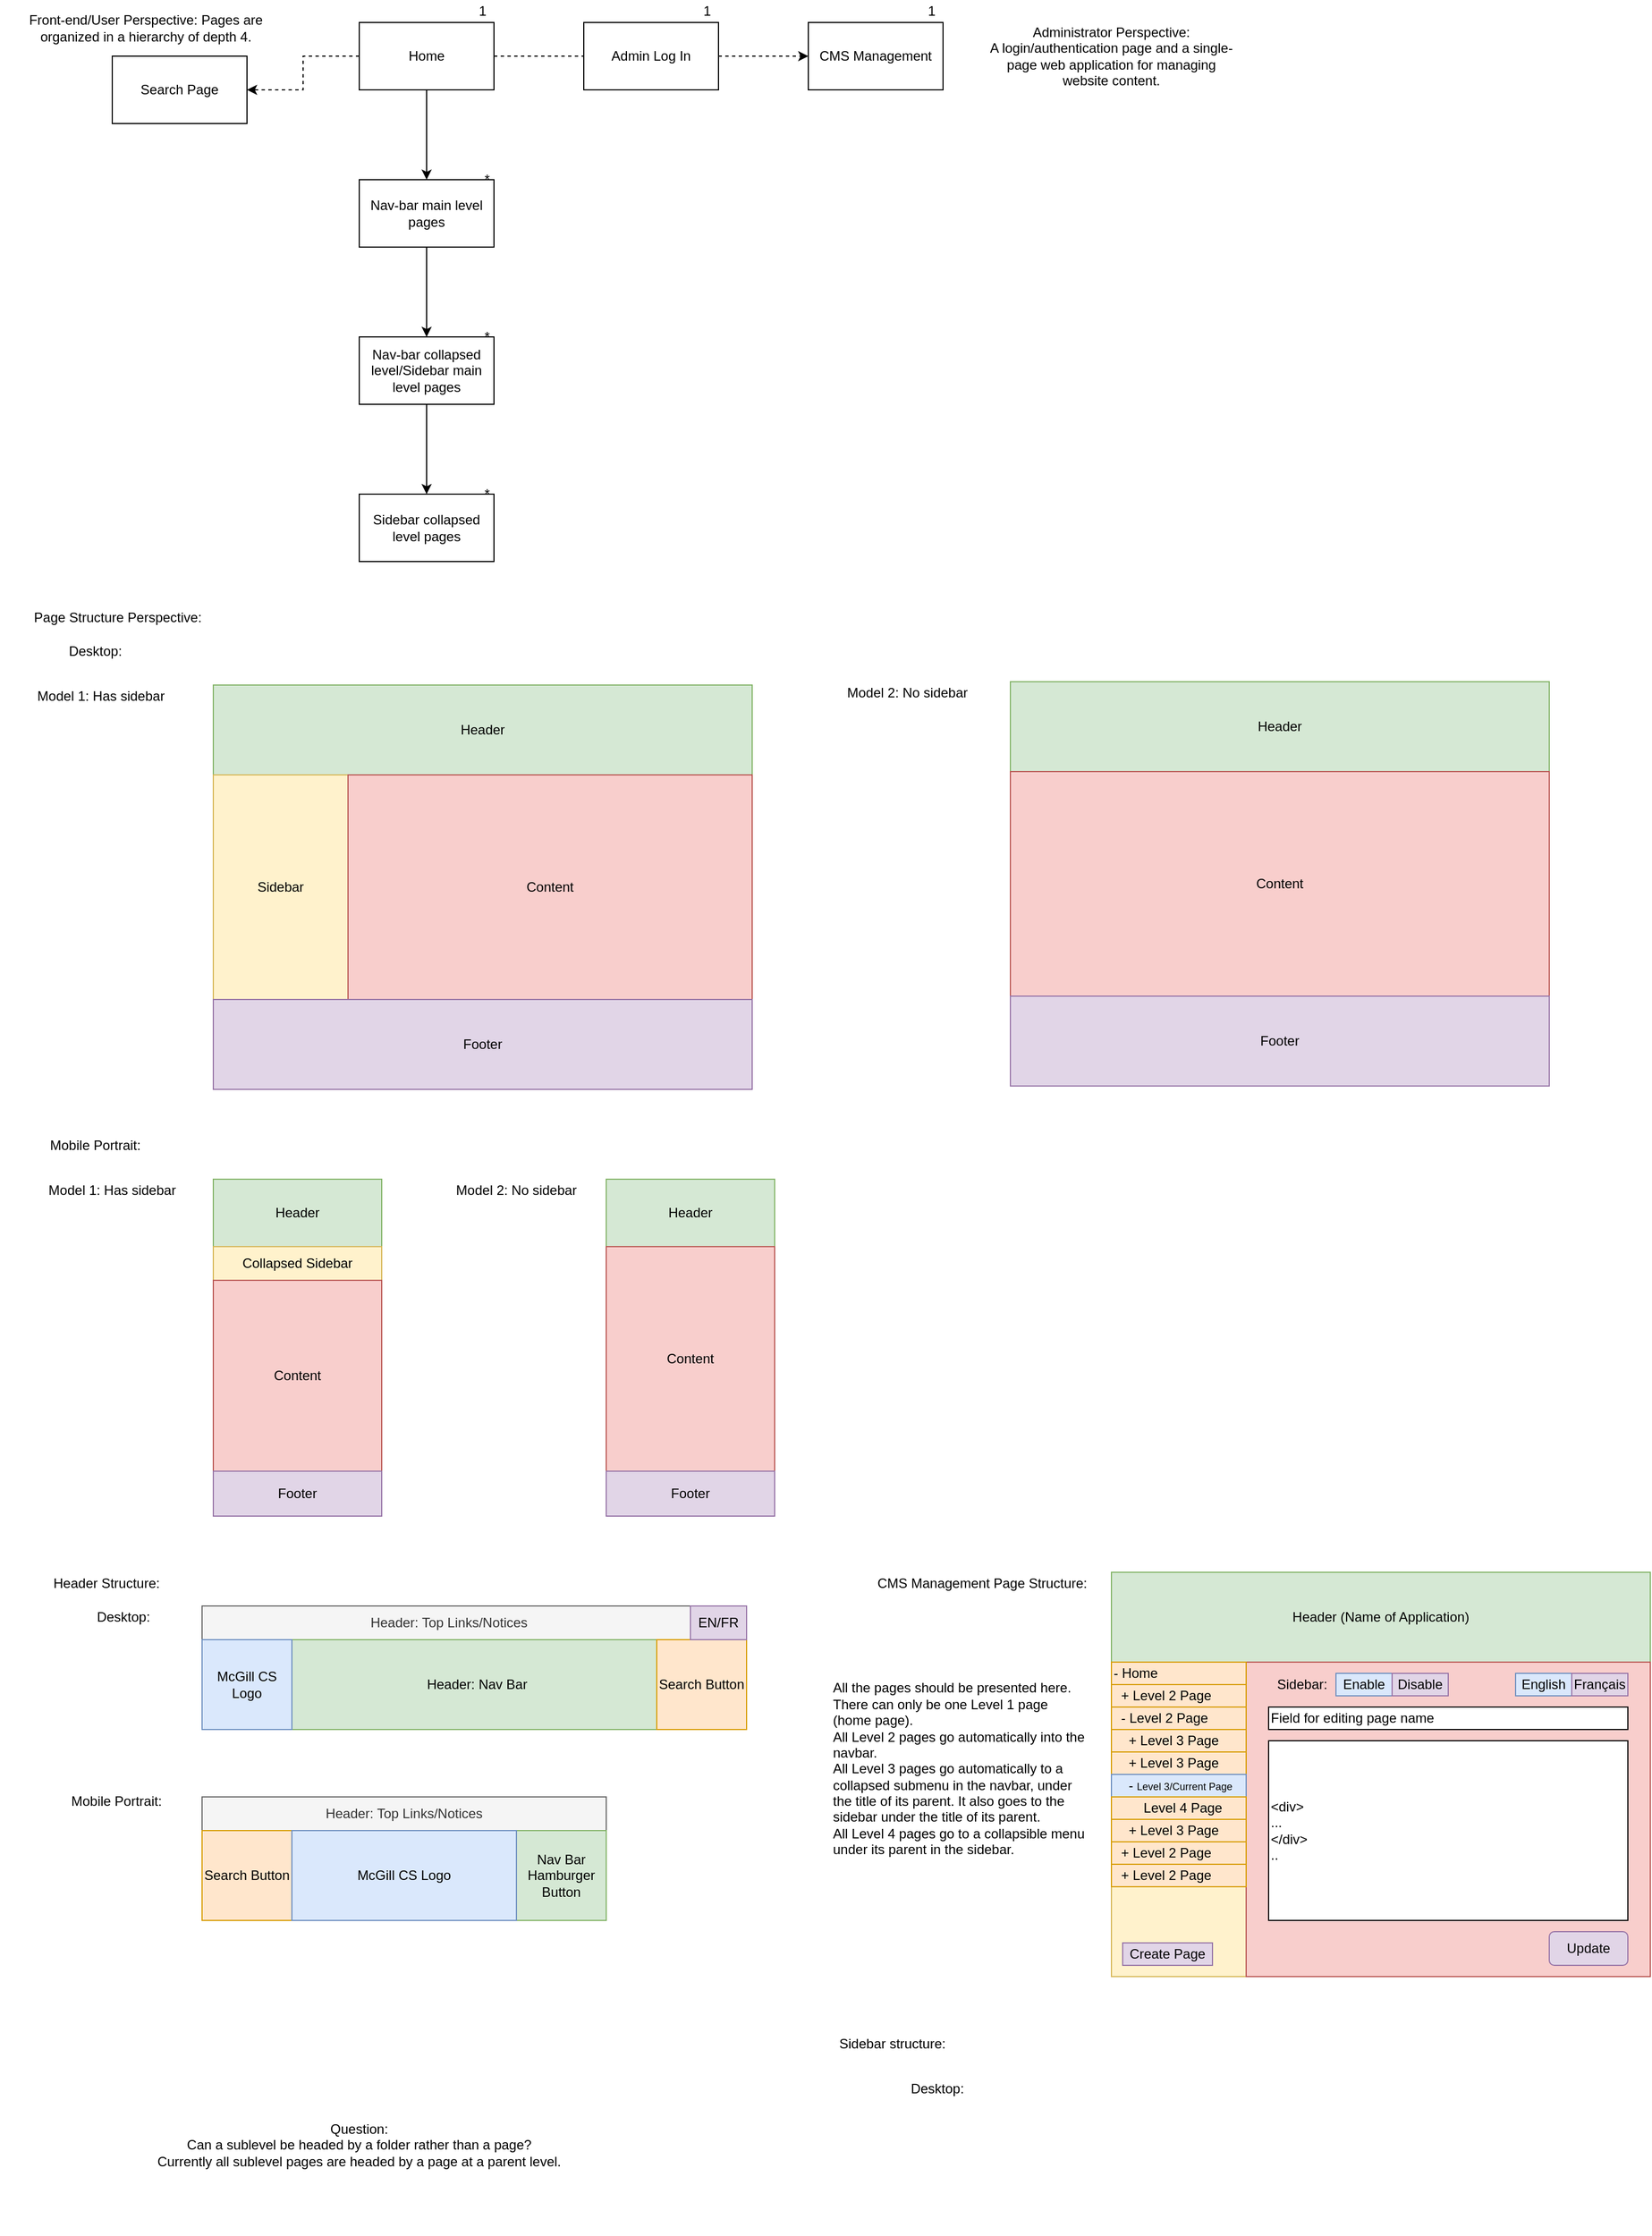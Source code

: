 <mxfile version="13.8.6" type="github">
  <diagram id="QSnDFyake2PTy4IfMd56" name="Page-1">
    <mxGraphModel dx="782" dy="380" grid="1" gridSize="10" guides="1" tooltips="1" connect="1" arrows="1" fold="1" page="1" pageScale="1" pageWidth="1169" pageHeight="1654" math="0" shadow="0">
      <root>
        <mxCell id="0" />
        <mxCell id="1" parent="0" />
        <mxCell id="RUTWPTI_gtGOaxQETF4y-32" value="" style="edgeStyle=orthogonalEdgeStyle;rounded=0;orthogonalLoop=1;jettySize=auto;html=1;" parent="1" source="RUTWPTI_gtGOaxQETF4y-24" target="RUTWPTI_gtGOaxQETF4y-31" edge="1">
          <mxGeometry relative="1" as="geometry" />
        </mxCell>
        <mxCell id="RUTWPTI_gtGOaxQETF4y-46" value="" style="edgeStyle=orthogonalEdgeStyle;rounded=0;orthogonalLoop=1;jettySize=auto;html=1;endArrow=none;endFill=0;dashed=1;" parent="1" source="RUTWPTI_gtGOaxQETF4y-24" target="RUTWPTI_gtGOaxQETF4y-45" edge="1">
          <mxGeometry relative="1" as="geometry" />
        </mxCell>
        <mxCell id="CUyNk7KK6p6xfK5Cvr3P-7" value="" style="edgeStyle=orthogonalEdgeStyle;rounded=0;orthogonalLoop=1;jettySize=auto;html=1;dashed=1;" edge="1" parent="1" source="RUTWPTI_gtGOaxQETF4y-24" target="CUyNk7KK6p6xfK5Cvr3P-6">
          <mxGeometry relative="1" as="geometry" />
        </mxCell>
        <mxCell id="RUTWPTI_gtGOaxQETF4y-24" value="Home" style="rounded=0;whiteSpace=wrap;html=1;" parent="1" vertex="1">
          <mxGeometry x="320" y="60" width="120" height="60" as="geometry" />
        </mxCell>
        <mxCell id="RUTWPTI_gtGOaxQETF4y-37" value="" style="edgeStyle=orthogonalEdgeStyle;rounded=0;orthogonalLoop=1;jettySize=auto;html=1;" parent="1" source="RUTWPTI_gtGOaxQETF4y-31" target="RUTWPTI_gtGOaxQETF4y-36" edge="1">
          <mxGeometry relative="1" as="geometry" />
        </mxCell>
        <mxCell id="RUTWPTI_gtGOaxQETF4y-31" value="Nav-bar main level pages" style="rounded=0;whiteSpace=wrap;html=1;" parent="1" vertex="1">
          <mxGeometry x="320" y="200" width="120" height="60" as="geometry" />
        </mxCell>
        <mxCell id="RUTWPTI_gtGOaxQETF4y-35" value="*" style="text;html=1;strokeColor=none;fillColor=none;align=center;verticalAlign=middle;whiteSpace=wrap;rounded=0;" parent="1" vertex="1">
          <mxGeometry x="414" y="190" width="40" height="20" as="geometry" />
        </mxCell>
        <mxCell id="RUTWPTI_gtGOaxQETF4y-41" value="" style="edgeStyle=orthogonalEdgeStyle;rounded=0;orthogonalLoop=1;jettySize=auto;html=1;" parent="1" source="RUTWPTI_gtGOaxQETF4y-36" target="RUTWPTI_gtGOaxQETF4y-40" edge="1">
          <mxGeometry relative="1" as="geometry" />
        </mxCell>
        <mxCell id="RUTWPTI_gtGOaxQETF4y-36" value="Nav-bar collapsed level/Sidebar main level pages" style="rounded=0;whiteSpace=wrap;html=1;" parent="1" vertex="1">
          <mxGeometry x="320" y="340" width="120" height="60" as="geometry" />
        </mxCell>
        <mxCell id="RUTWPTI_gtGOaxQETF4y-38" value="1" style="text;html=1;strokeColor=none;fillColor=none;align=center;verticalAlign=middle;whiteSpace=wrap;rounded=0;" parent="1" vertex="1">
          <mxGeometry x="610" y="40" width="40" height="20" as="geometry" />
        </mxCell>
        <mxCell id="RUTWPTI_gtGOaxQETF4y-39" value="*" style="text;html=1;strokeColor=none;fillColor=none;align=center;verticalAlign=middle;whiteSpace=wrap;rounded=0;" parent="1" vertex="1">
          <mxGeometry x="414" y="330" width="40" height="20" as="geometry" />
        </mxCell>
        <mxCell id="RUTWPTI_gtGOaxQETF4y-40" value="Sidebar collapsed level pages" style="rounded=0;whiteSpace=wrap;html=1;" parent="1" vertex="1">
          <mxGeometry x="320" y="480" width="120" height="60" as="geometry" />
        </mxCell>
        <mxCell id="RUTWPTI_gtGOaxQETF4y-42" value="*" style="text;html=1;strokeColor=none;fillColor=none;align=center;verticalAlign=middle;whiteSpace=wrap;rounded=0;" parent="1" vertex="1">
          <mxGeometry x="414" y="470" width="40" height="20" as="geometry" />
        </mxCell>
        <mxCell id="RUTWPTI_gtGOaxQETF4y-43" value="Front-end/User Perspective: Pages are organized in a hierarchy of depth 4." style="text;html=1;strokeColor=none;fillColor=none;align=center;verticalAlign=middle;whiteSpace=wrap;rounded=0;" parent="1" vertex="1">
          <mxGeometry y="55" width="260" height="20" as="geometry" />
        </mxCell>
        <mxCell id="RUTWPTI_gtGOaxQETF4y-44" value="Administrator Perspective:&lt;br&gt;A login/authentication page and a single-page web application for managing website content." style="text;html=1;strokeColor=none;fillColor=none;align=center;verticalAlign=middle;whiteSpace=wrap;rounded=0;" parent="1" vertex="1">
          <mxGeometry x="880" y="55" width="220" height="70" as="geometry" />
        </mxCell>
        <mxCell id="RUTWPTI_gtGOaxQETF4y-48" value="" style="edgeStyle=orthogonalEdgeStyle;rounded=0;orthogonalLoop=1;jettySize=auto;html=1;dashed=1;" parent="1" source="RUTWPTI_gtGOaxQETF4y-45" target="RUTWPTI_gtGOaxQETF4y-47" edge="1">
          <mxGeometry relative="1" as="geometry" />
        </mxCell>
        <mxCell id="RUTWPTI_gtGOaxQETF4y-45" value="Admin Log In" style="rounded=0;whiteSpace=wrap;html=1;" parent="1" vertex="1">
          <mxGeometry x="520" y="60" width="120" height="60" as="geometry" />
        </mxCell>
        <mxCell id="RUTWPTI_gtGOaxQETF4y-47" value="CMS Management" style="rounded=0;whiteSpace=wrap;html=1;" parent="1" vertex="1">
          <mxGeometry x="720" y="60" width="120" height="60" as="geometry" />
        </mxCell>
        <mxCell id="RUTWPTI_gtGOaxQETF4y-49" value="1" style="text;html=1;strokeColor=none;fillColor=none;align=center;verticalAlign=middle;whiteSpace=wrap;rounded=0;" parent="1" vertex="1">
          <mxGeometry x="410" y="40" width="40" height="20" as="geometry" />
        </mxCell>
        <mxCell id="RUTWPTI_gtGOaxQETF4y-50" value="1" style="text;html=1;strokeColor=none;fillColor=none;align=center;verticalAlign=middle;whiteSpace=wrap;rounded=0;" parent="1" vertex="1">
          <mxGeometry x="810" y="40" width="40" height="20" as="geometry" />
        </mxCell>
        <mxCell id="RUTWPTI_gtGOaxQETF4y-51" value="Page Structure Perspective:" style="text;html=1;strokeColor=none;fillColor=none;align=center;verticalAlign=middle;whiteSpace=wrap;rounded=0;" parent="1" vertex="1">
          <mxGeometry y="580" width="210" height="20" as="geometry" />
        </mxCell>
        <mxCell id="RUTWPTI_gtGOaxQETF4y-53" value="Desktop:" style="text;html=1;strokeColor=none;fillColor=none;align=center;verticalAlign=middle;whiteSpace=wrap;rounded=0;" parent="1" vertex="1">
          <mxGeometry x="50" y="610" width="70" height="20" as="geometry" />
        </mxCell>
        <mxCell id="RUTWPTI_gtGOaxQETF4y-55" value="Model 1: Has sidebar" style="text;html=1;strokeColor=none;fillColor=none;align=center;verticalAlign=middle;whiteSpace=wrap;rounded=0;" parent="1" vertex="1">
          <mxGeometry x="10" y="650" width="160" height="20" as="geometry" />
        </mxCell>
        <mxCell id="RUTWPTI_gtGOaxQETF4y-63" value="Model 2: No sidebar&amp;nbsp;" style="text;html=1;strokeColor=none;fillColor=none;align=center;verticalAlign=middle;whiteSpace=wrap;rounded=0;" parent="1" vertex="1">
          <mxGeometry x="730" y="647" width="160" height="20" as="geometry" />
        </mxCell>
        <mxCell id="RUTWPTI_gtGOaxQETF4y-64" value="" style="group" parent="1" vertex="1" connectable="0">
          <mxGeometry x="190" y="650" width="480" height="360" as="geometry" />
        </mxCell>
        <mxCell id="RUTWPTI_gtGOaxQETF4y-52" value="" style="rounded=0;whiteSpace=wrap;html=1;" parent="RUTWPTI_gtGOaxQETF4y-64" vertex="1">
          <mxGeometry width="480" height="360" as="geometry" />
        </mxCell>
        <mxCell id="RUTWPTI_gtGOaxQETF4y-57" value="Header" style="rounded=0;whiteSpace=wrap;html=1;fillColor=#d5e8d4;strokeColor=#82b366;" parent="RUTWPTI_gtGOaxQETF4y-64" vertex="1">
          <mxGeometry width="480" height="80" as="geometry" />
        </mxCell>
        <mxCell id="RUTWPTI_gtGOaxQETF4y-58" value="" style="rounded=0;whiteSpace=wrap;html=1;" parent="RUTWPTI_gtGOaxQETF4y-64" vertex="1">
          <mxGeometry y="80" width="480" height="190" as="geometry" />
        </mxCell>
        <mxCell id="RUTWPTI_gtGOaxQETF4y-59" value="Sidebar" style="rounded=0;whiteSpace=wrap;html=1;fillColor=#fff2cc;strokeColor=#d6b656;" parent="RUTWPTI_gtGOaxQETF4y-64" vertex="1">
          <mxGeometry y="80" width="120" height="200" as="geometry" />
        </mxCell>
        <mxCell id="RUTWPTI_gtGOaxQETF4y-60" value="Content" style="rounded=0;whiteSpace=wrap;html=1;fillColor=#f8cecc;strokeColor=#b85450;" parent="RUTWPTI_gtGOaxQETF4y-64" vertex="1">
          <mxGeometry x="120" y="80" width="360" height="200" as="geometry" />
        </mxCell>
        <mxCell id="RUTWPTI_gtGOaxQETF4y-62" value="Footer" style="rounded=0;whiteSpace=wrap;html=1;fillColor=#e1d5e7;strokeColor=#9673a6;" parent="RUTWPTI_gtGOaxQETF4y-64" vertex="1">
          <mxGeometry y="280" width="480" height="80" as="geometry" />
        </mxCell>
        <mxCell id="RUTWPTI_gtGOaxQETF4y-65" value="" style="group" parent="1" vertex="1" connectable="0">
          <mxGeometry x="900" y="647" width="480" height="360" as="geometry" />
        </mxCell>
        <mxCell id="RUTWPTI_gtGOaxQETF4y-66" value="" style="rounded=0;whiteSpace=wrap;html=1;" parent="RUTWPTI_gtGOaxQETF4y-65" vertex="1">
          <mxGeometry width="480" height="360" as="geometry" />
        </mxCell>
        <mxCell id="RUTWPTI_gtGOaxQETF4y-67" value="Header" style="rounded=0;whiteSpace=wrap;html=1;fillColor=#d5e8d4;strokeColor=#82b366;" parent="RUTWPTI_gtGOaxQETF4y-65" vertex="1">
          <mxGeometry width="480" height="80" as="geometry" />
        </mxCell>
        <mxCell id="RUTWPTI_gtGOaxQETF4y-68" value="" style="rounded=0;whiteSpace=wrap;html=1;" parent="RUTWPTI_gtGOaxQETF4y-65" vertex="1">
          <mxGeometry y="80" width="480" height="190" as="geometry" />
        </mxCell>
        <mxCell id="RUTWPTI_gtGOaxQETF4y-70" value="Content" style="rounded=0;whiteSpace=wrap;html=1;fillColor=#f8cecc;strokeColor=#b85450;" parent="RUTWPTI_gtGOaxQETF4y-65" vertex="1">
          <mxGeometry y="80" width="480" height="200" as="geometry" />
        </mxCell>
        <mxCell id="RUTWPTI_gtGOaxQETF4y-71" value="Footer" style="rounded=0;whiteSpace=wrap;html=1;fillColor=#e1d5e7;strokeColor=#9673a6;" parent="RUTWPTI_gtGOaxQETF4y-65" vertex="1">
          <mxGeometry y="280" width="480" height="80" as="geometry" />
        </mxCell>
        <mxCell id="RUTWPTI_gtGOaxQETF4y-72" value="Mobile Portrait:" style="text;html=1;strokeColor=none;fillColor=none;align=center;verticalAlign=middle;whiteSpace=wrap;rounded=0;" parent="1" vertex="1">
          <mxGeometry x="25" y="1050" width="120" height="20" as="geometry" />
        </mxCell>
        <mxCell id="RUTWPTI_gtGOaxQETF4y-74" value="Model 1: Has sidebar" style="text;html=1;strokeColor=none;fillColor=none;align=center;verticalAlign=middle;whiteSpace=wrap;rounded=0;" parent="1" vertex="1">
          <mxGeometry x="10" y="1090" width="180" height="20" as="geometry" />
        </mxCell>
        <mxCell id="RUTWPTI_gtGOaxQETF4y-79" value="" style="group" parent="1" vertex="1" connectable="0">
          <mxGeometry x="190" y="1090" width="150" height="300" as="geometry" />
        </mxCell>
        <mxCell id="RUTWPTI_gtGOaxQETF4y-73" value="" style="rounded=0;whiteSpace=wrap;html=1;" parent="RUTWPTI_gtGOaxQETF4y-79" vertex="1">
          <mxGeometry width="150" height="300" as="geometry" />
        </mxCell>
        <mxCell id="RUTWPTI_gtGOaxQETF4y-75" value="Header" style="rounded=0;whiteSpace=wrap;html=1;fillColor=#d5e8d4;strokeColor=#82b366;" parent="RUTWPTI_gtGOaxQETF4y-79" vertex="1">
          <mxGeometry width="150" height="60" as="geometry" />
        </mxCell>
        <mxCell id="RUTWPTI_gtGOaxQETF4y-76" value="Collapsed Sidebar" style="rounded=0;whiteSpace=wrap;html=1;fillColor=#fff2cc;strokeColor=#d6b656;" parent="RUTWPTI_gtGOaxQETF4y-79" vertex="1">
          <mxGeometry y="60" width="150" height="30" as="geometry" />
        </mxCell>
        <mxCell id="RUTWPTI_gtGOaxQETF4y-77" value="Content" style="rounded=0;whiteSpace=wrap;html=1;fillColor=#f8cecc;strokeColor=#b85450;" parent="RUTWPTI_gtGOaxQETF4y-79" vertex="1">
          <mxGeometry y="90" width="150" height="170" as="geometry" />
        </mxCell>
        <mxCell id="RUTWPTI_gtGOaxQETF4y-78" value="Footer" style="rounded=0;whiteSpace=wrap;html=1;fillColor=#e1d5e7;strokeColor=#9673a6;" parent="RUTWPTI_gtGOaxQETF4y-79" vertex="1">
          <mxGeometry y="260" width="150" height="40" as="geometry" />
        </mxCell>
        <mxCell id="RUTWPTI_gtGOaxQETF4y-80" value="Model 2: No sidebar" style="text;html=1;strokeColor=none;fillColor=none;align=center;verticalAlign=middle;whiteSpace=wrap;rounded=0;" parent="1" vertex="1">
          <mxGeometry x="370" y="1090" width="180" height="20" as="geometry" />
        </mxCell>
        <mxCell id="RUTWPTI_gtGOaxQETF4y-81" value="" style="group" parent="1" vertex="1" connectable="0">
          <mxGeometry x="540" y="1090" width="150" height="300" as="geometry" />
        </mxCell>
        <mxCell id="RUTWPTI_gtGOaxQETF4y-82" value="" style="rounded=0;whiteSpace=wrap;html=1;" parent="RUTWPTI_gtGOaxQETF4y-81" vertex="1">
          <mxGeometry width="150" height="300" as="geometry" />
        </mxCell>
        <mxCell id="RUTWPTI_gtGOaxQETF4y-83" value="Header" style="rounded=0;whiteSpace=wrap;html=1;fillColor=#d5e8d4;strokeColor=#82b366;" parent="RUTWPTI_gtGOaxQETF4y-81" vertex="1">
          <mxGeometry width="150" height="60" as="geometry" />
        </mxCell>
        <mxCell id="RUTWPTI_gtGOaxQETF4y-85" value="Content" style="rounded=0;whiteSpace=wrap;html=1;fillColor=#f8cecc;strokeColor=#b85450;" parent="RUTWPTI_gtGOaxQETF4y-81" vertex="1">
          <mxGeometry y="60" width="150" height="200" as="geometry" />
        </mxCell>
        <mxCell id="RUTWPTI_gtGOaxQETF4y-86" value="Footer" style="rounded=0;whiteSpace=wrap;html=1;fillColor=#e1d5e7;strokeColor=#9673a6;" parent="RUTWPTI_gtGOaxQETF4y-81" vertex="1">
          <mxGeometry y="260" width="150" height="40" as="geometry" />
        </mxCell>
        <mxCell id="RUTWPTI_gtGOaxQETF4y-87" value="Header Structure:" style="text;html=1;strokeColor=none;fillColor=none;align=center;verticalAlign=middle;whiteSpace=wrap;rounded=0;" parent="1" vertex="1">
          <mxGeometry x="10" y="1440" width="170" height="20" as="geometry" />
        </mxCell>
        <mxCell id="_HRSOLiywuqGR6BwUoaZ-6" value="Desktop:" style="text;html=1;strokeColor=none;fillColor=none;align=center;verticalAlign=middle;whiteSpace=wrap;rounded=0;" parent="1" vertex="1">
          <mxGeometry x="75" y="1470" width="70" height="20" as="geometry" />
        </mxCell>
        <mxCell id="_HRSOLiywuqGR6BwUoaZ-8" value="Mobile Portrait:&amp;nbsp;" style="text;html=1;strokeColor=none;fillColor=none;align=center;verticalAlign=middle;whiteSpace=wrap;rounded=0;" parent="1" vertex="1">
          <mxGeometry x="52.5" y="1634" width="105" height="20" as="geometry" />
        </mxCell>
        <mxCell id="_HRSOLiywuqGR6BwUoaZ-10" value="" style="group" parent="1" vertex="1" connectable="0">
          <mxGeometry x="180" y="1470" width="485" height="110" as="geometry" />
        </mxCell>
        <mxCell id="_HRSOLiywuqGR6BwUoaZ-1" value="" style="rounded=0;whiteSpace=wrap;html=1;" parent="_HRSOLiywuqGR6BwUoaZ-10" vertex="1">
          <mxGeometry width="485" height="110" as="geometry" />
        </mxCell>
        <mxCell id="_HRSOLiywuqGR6BwUoaZ-2" value="Header: Top Links/Notices" style="rounded=0;whiteSpace=wrap;html=1;fillColor=#f5f5f5;strokeColor=#666666;fontColor=#333333;" parent="_HRSOLiywuqGR6BwUoaZ-10" vertex="1">
          <mxGeometry width="440" height="30" as="geometry" />
        </mxCell>
        <mxCell id="_HRSOLiywuqGR6BwUoaZ-3" value="Header: Nav Bar" style="rounded=0;whiteSpace=wrap;html=1;fillColor=#d5e8d4;strokeColor=#82b366;" parent="_HRSOLiywuqGR6BwUoaZ-10" vertex="1">
          <mxGeometry x="80" y="30" width="330" height="80" as="geometry" />
        </mxCell>
        <mxCell id="_HRSOLiywuqGR6BwUoaZ-5" value="Search Button" style="rounded=0;whiteSpace=wrap;html=1;fillColor=#ffe6cc;strokeColor=#d79b00;" parent="_HRSOLiywuqGR6BwUoaZ-10" vertex="1">
          <mxGeometry x="405" y="30" width="80" height="80" as="geometry" />
        </mxCell>
        <mxCell id="_HRSOLiywuqGR6BwUoaZ-9" value="McGill CS Logo" style="rounded=0;whiteSpace=wrap;html=1;fillColor=#dae8fc;strokeColor=#6c8ebf;" parent="_HRSOLiywuqGR6BwUoaZ-10" vertex="1">
          <mxGeometry y="30" width="80" height="80" as="geometry" />
        </mxCell>
        <mxCell id="CUyNk7KK6p6xfK5Cvr3P-39" value="EN/FR" style="rounded=0;whiteSpace=wrap;html=1;align=center;fillColor=#e1d5e7;strokeColor=#9673a6;" vertex="1" parent="_HRSOLiywuqGR6BwUoaZ-10">
          <mxGeometry x="435" width="50" height="30" as="geometry" />
        </mxCell>
        <mxCell id="_HRSOLiywuqGR6BwUoaZ-11" value="" style="group" parent="1" vertex="1" connectable="0">
          <mxGeometry x="180" y="1640" width="485" height="110" as="geometry" />
        </mxCell>
        <mxCell id="_HRSOLiywuqGR6BwUoaZ-13" value="Header: Top Links/Notices" style="rounded=0;whiteSpace=wrap;html=1;fillColor=#f5f5f5;strokeColor=#666666;fontColor=#333333;" parent="_HRSOLiywuqGR6BwUoaZ-11" vertex="1">
          <mxGeometry width="360" height="30" as="geometry" />
        </mxCell>
        <mxCell id="_HRSOLiywuqGR6BwUoaZ-15" value="Nav Bar Hamburger Button" style="rounded=0;whiteSpace=wrap;html=1;fillColor=#d5e8d4;strokeColor=#82b366;" parent="_HRSOLiywuqGR6BwUoaZ-11" vertex="1">
          <mxGeometry x="280" y="30" width="80" height="80" as="geometry" />
        </mxCell>
        <mxCell id="_HRSOLiywuqGR6BwUoaZ-17" value="Search Button" style="rounded=0;whiteSpace=wrap;html=1;fillColor=#ffe6cc;strokeColor=#d79b00;" parent="_HRSOLiywuqGR6BwUoaZ-11" vertex="1">
          <mxGeometry y="30" width="80" height="80" as="geometry" />
        </mxCell>
        <mxCell id="_HRSOLiywuqGR6BwUoaZ-18" value="McGill CS Logo" style="rounded=0;whiteSpace=wrap;html=1;fillColor=#dae8fc;strokeColor=#6c8ebf;" parent="_HRSOLiywuqGR6BwUoaZ-11" vertex="1">
          <mxGeometry x="80" y="30" width="200" height="80" as="geometry" />
        </mxCell>
        <mxCell id="_HRSOLiywuqGR6BwUoaZ-19" value="CMS Management Page Structure:" style="text;html=1;strokeColor=none;fillColor=none;align=center;verticalAlign=middle;whiteSpace=wrap;rounded=0;" parent="1" vertex="1">
          <mxGeometry x="780" y="1440" width="190" height="20" as="geometry" />
        </mxCell>
        <mxCell id="_HRSOLiywuqGR6BwUoaZ-32" value="" style="group;verticalAlign=bottom;fillColor=#e1d5e7;strokeColor=#9673a6;align=left;" parent="1" vertex="1" connectable="0">
          <mxGeometry x="990" y="1440" width="480" height="360" as="geometry" />
        </mxCell>
        <mxCell id="_HRSOLiywuqGR6BwUoaZ-33" value="" style="rounded=0;whiteSpace=wrap;html=1;" parent="_HRSOLiywuqGR6BwUoaZ-32" vertex="1">
          <mxGeometry width="480" height="360" as="geometry" />
        </mxCell>
        <mxCell id="_HRSOLiywuqGR6BwUoaZ-34" value="Header (Name of Application)" style="rounded=0;whiteSpace=wrap;html=1;fillColor=#d5e8d4;strokeColor=#82b366;" parent="_HRSOLiywuqGR6BwUoaZ-32" vertex="1">
          <mxGeometry width="480" height="80" as="geometry" />
        </mxCell>
        <mxCell id="_HRSOLiywuqGR6BwUoaZ-35" value="" style="rounded=0;whiteSpace=wrap;html=1;" parent="_HRSOLiywuqGR6BwUoaZ-32" vertex="1">
          <mxGeometry y="80" width="480" height="190" as="geometry" />
        </mxCell>
        <mxCell id="_HRSOLiywuqGR6BwUoaZ-36" value="" style="rounded=0;whiteSpace=wrap;html=1;fillColor=#fff2cc;strokeColor=#d6b656;" parent="_HRSOLiywuqGR6BwUoaZ-32" vertex="1">
          <mxGeometry y="80" width="120" height="280" as="geometry" />
        </mxCell>
        <mxCell id="_HRSOLiywuqGR6BwUoaZ-37" value="" style="rounded=0;whiteSpace=wrap;html=1;fillColor=#f8cecc;strokeColor=#b85450;" parent="_HRSOLiywuqGR6BwUoaZ-32" vertex="1">
          <mxGeometry x="120" y="80" width="360" height="280" as="geometry" />
        </mxCell>
        <mxCell id="_HRSOLiywuqGR6BwUoaZ-40" value="- Home" style="rounded=0;whiteSpace=wrap;html=1;fillColor=#ffe6cc;strokeColor=#d79b00;align=left;" parent="_HRSOLiywuqGR6BwUoaZ-32" vertex="1">
          <mxGeometry y="80" width="120" height="20" as="geometry" />
        </mxCell>
        <mxCell id="_HRSOLiywuqGR6BwUoaZ-49" value="&amp;nbsp; + Level 2&amp;nbsp;Page" style="rounded=0;whiteSpace=wrap;html=1;fillColor=#ffe6cc;strokeColor=#d79b00;align=left;" parent="_HRSOLiywuqGR6BwUoaZ-32" vertex="1">
          <mxGeometry y="100" width="120" height="20" as="geometry" />
        </mxCell>
        <mxCell id="_HRSOLiywuqGR6BwUoaZ-50" value="&amp;nbsp; - Level 2&amp;nbsp;Page" style="rounded=0;whiteSpace=wrap;html=1;fillColor=#ffe6cc;strokeColor=#d79b00;align=left;" parent="_HRSOLiywuqGR6BwUoaZ-32" vertex="1">
          <mxGeometry y="120" width="120" height="20" as="geometry" />
        </mxCell>
        <mxCell id="_HRSOLiywuqGR6BwUoaZ-51" value="&amp;nbsp; &amp;nbsp; + Level 3 Page" style="rounded=0;whiteSpace=wrap;html=1;fillColor=#ffe6cc;strokeColor=#d79b00;align=left;" parent="_HRSOLiywuqGR6BwUoaZ-32" vertex="1">
          <mxGeometry y="140" width="120" height="20" as="geometry" />
        </mxCell>
        <mxCell id="_HRSOLiywuqGR6BwUoaZ-52" value="&amp;nbsp; &amp;nbsp; + Level 3 Page" style="rounded=0;whiteSpace=wrap;html=1;fillColor=#ffe6cc;strokeColor=#d79b00;align=left;" parent="_HRSOLiywuqGR6BwUoaZ-32" vertex="1">
          <mxGeometry y="160" width="120" height="20" as="geometry" />
        </mxCell>
        <mxCell id="_HRSOLiywuqGR6BwUoaZ-53" value="&amp;nbsp; &amp;nbsp; - &lt;font style=&quot;font-size: 9px&quot;&gt;Level 3/Current Page&amp;nbsp;&lt;/font&gt;" style="rounded=0;whiteSpace=wrap;html=1;fillColor=#dae8fc;strokeColor=#6c8ebf;align=left;" parent="_HRSOLiywuqGR6BwUoaZ-32" vertex="1">
          <mxGeometry y="180" width="120" height="20" as="geometry" />
        </mxCell>
        <mxCell id="_HRSOLiywuqGR6BwUoaZ-54" value="&amp;nbsp; &amp;nbsp; &amp;nbsp; &amp;nbsp; Level 4 Page" style="rounded=0;whiteSpace=wrap;html=1;fillColor=#ffe6cc;strokeColor=#d79b00;align=left;" parent="_HRSOLiywuqGR6BwUoaZ-32" vertex="1">
          <mxGeometry y="200" width="120" height="20" as="geometry" />
        </mxCell>
        <mxCell id="_HRSOLiywuqGR6BwUoaZ-68" value="&amp;nbsp; &amp;nbsp; + Level 3 Page" style="rounded=0;whiteSpace=wrap;html=1;fillColor=#ffe6cc;strokeColor=#d79b00;align=left;" parent="_HRSOLiywuqGR6BwUoaZ-32" vertex="1">
          <mxGeometry y="220" width="120" height="20" as="geometry" />
        </mxCell>
        <mxCell id="_HRSOLiywuqGR6BwUoaZ-69" value="&amp;nbsp; + Level 2&amp;nbsp;Page" style="rounded=0;whiteSpace=wrap;html=1;fillColor=#ffe6cc;strokeColor=#d79b00;align=left;" parent="_HRSOLiywuqGR6BwUoaZ-32" vertex="1">
          <mxGeometry y="240" width="120" height="20" as="geometry" />
        </mxCell>
        <mxCell id="_HRSOLiywuqGR6BwUoaZ-70" value="&amp;nbsp; + Level 2&amp;nbsp;Page" style="rounded=0;whiteSpace=wrap;html=1;fillColor=#ffe6cc;strokeColor=#d79b00;align=left;" parent="_HRSOLiywuqGR6BwUoaZ-32" vertex="1">
          <mxGeometry y="260" width="120" height="20" as="geometry" />
        </mxCell>
        <mxCell id="_HRSOLiywuqGR6BwUoaZ-72" value="&amp;lt;div&amp;gt;&lt;br&gt;...&lt;br&gt;&amp;lt;/div&amp;gt;&lt;br&gt;.." style="rounded=0;whiteSpace=wrap;html=1;align=left;" parent="_HRSOLiywuqGR6BwUoaZ-32" vertex="1">
          <mxGeometry x="140" y="150" width="320" height="160" as="geometry" />
        </mxCell>
        <mxCell id="_HRSOLiywuqGR6BwUoaZ-73" value="Update" style="rounded=1;whiteSpace=wrap;html=1;align=center;fillColor=#e1d5e7;strokeColor=#9673a6;" parent="_HRSOLiywuqGR6BwUoaZ-32" vertex="1">
          <mxGeometry x="390" y="320" width="70" height="30" as="geometry" />
        </mxCell>
        <mxCell id="CUyNk7KK6p6xfK5Cvr3P-1" value="Create Page" style="rounded=0;whiteSpace=wrap;html=1;fillColor=#e1d5e7;strokeColor=#9673a6;" vertex="1" parent="_HRSOLiywuqGR6BwUoaZ-32">
          <mxGeometry x="10" y="330" width="80" height="20" as="geometry" />
        </mxCell>
        <mxCell id="CUyNk7KK6p6xfK5Cvr3P-2" value="Field for editing page name" style="rounded=0;whiteSpace=wrap;html=1;align=left;" vertex="1" parent="_HRSOLiywuqGR6BwUoaZ-32">
          <mxGeometry x="140" y="120" width="320" height="20" as="geometry" />
        </mxCell>
        <mxCell id="CUyNk7KK6p6xfK5Cvr3P-3" value="English" style="rounded=0;whiteSpace=wrap;html=1;align=center;fillColor=#dae8fc;strokeColor=#6c8ebf;" vertex="1" parent="_HRSOLiywuqGR6BwUoaZ-32">
          <mxGeometry x="360" y="90" width="50" height="20" as="geometry" />
        </mxCell>
        <mxCell id="CUyNk7KK6p6xfK5Cvr3P-5" value="Français" style="rounded=0;whiteSpace=wrap;html=1;align=center;fillColor=#e1d5e7;strokeColor=#9673a6;" vertex="1" parent="_HRSOLiywuqGR6BwUoaZ-32">
          <mxGeometry x="410" y="90" width="50" height="20" as="geometry" />
        </mxCell>
        <mxCell id="CUyNk7KK6p6xfK5Cvr3P-31" value="Enable" style="rounded=0;whiteSpace=wrap;html=1;align=center;fillColor=#dae8fc;strokeColor=#6c8ebf;" vertex="1" parent="_HRSOLiywuqGR6BwUoaZ-32">
          <mxGeometry x="200" y="90" width="50" height="20" as="geometry" />
        </mxCell>
        <mxCell id="CUyNk7KK6p6xfK5Cvr3P-32" value="Disable" style="rounded=0;whiteSpace=wrap;html=1;align=center;fillColor=#e1d5e7;strokeColor=#9673a6;" vertex="1" parent="_HRSOLiywuqGR6BwUoaZ-32">
          <mxGeometry x="250" y="90" width="50" height="20" as="geometry" />
        </mxCell>
        <mxCell id="CUyNk7KK6p6xfK5Cvr3P-33" value="Sidebar:" style="text;html=1;strokeColor=none;fillColor=none;align=center;verticalAlign=middle;whiteSpace=wrap;rounded=0;" vertex="1" parent="_HRSOLiywuqGR6BwUoaZ-32">
          <mxGeometry x="140" y="90" width="60" height="20" as="geometry" />
        </mxCell>
        <mxCell id="_HRSOLiywuqGR6BwUoaZ-74" value="Question:&lt;br&gt;Can a sublevel be headed by a folder rather than a page?&lt;br&gt;Currently all sublevel pages are headed by a page at a parent level." style="text;html=1;strokeColor=none;fillColor=none;align=center;verticalAlign=middle;whiteSpace=wrap;rounded=0;" parent="1" vertex="1">
          <mxGeometry x="25" y="1870" width="590" height="160" as="geometry" />
        </mxCell>
        <mxCell id="CUyNk7KK6p6xfK5Cvr3P-6" value="Search Page" style="rounded=0;whiteSpace=wrap;html=1;" vertex="1" parent="1">
          <mxGeometry x="100" y="90" width="120" height="60" as="geometry" />
        </mxCell>
        <mxCell id="CUyNk7KK6p6xfK5Cvr3P-8" value="All the pages should be presented here. There can only be one Level 1 page (home page).&lt;br&gt;All Level 2 pages go automatically into the navbar.&lt;br&gt;All Level 3 pages go automatically to a collapsed submenu in the navbar, under the title of its parent. It also goes to the sidebar under the title of its parent.&lt;br&gt;All Level 4 pages go to a collapsible menu under its parent in the sidebar." style="text;html=1;strokeColor=none;fillColor=none;align=left;verticalAlign=middle;whiteSpace=wrap;rounded=0;" vertex="1" parent="1">
          <mxGeometry x="740" y="1460" width="230" height="310" as="geometry" />
        </mxCell>
        <mxCell id="CUyNk7KK6p6xfK5Cvr3P-40" value="Sidebar structure:" style="text;html=1;strokeColor=none;fillColor=none;align=center;verticalAlign=middle;whiteSpace=wrap;rounded=0;" vertex="1" parent="1">
          <mxGeometry x="720" y="1850" width="150" height="20" as="geometry" />
        </mxCell>
        <mxCell id="CUyNk7KK6p6xfK5Cvr3P-41" value="Desktop:" style="text;html=1;strokeColor=none;fillColor=none;align=center;verticalAlign=middle;whiteSpace=wrap;rounded=0;" vertex="1" parent="1">
          <mxGeometry x="810" y="1890" width="50" height="20" as="geometry" />
        </mxCell>
      </root>
    </mxGraphModel>
  </diagram>
</mxfile>
